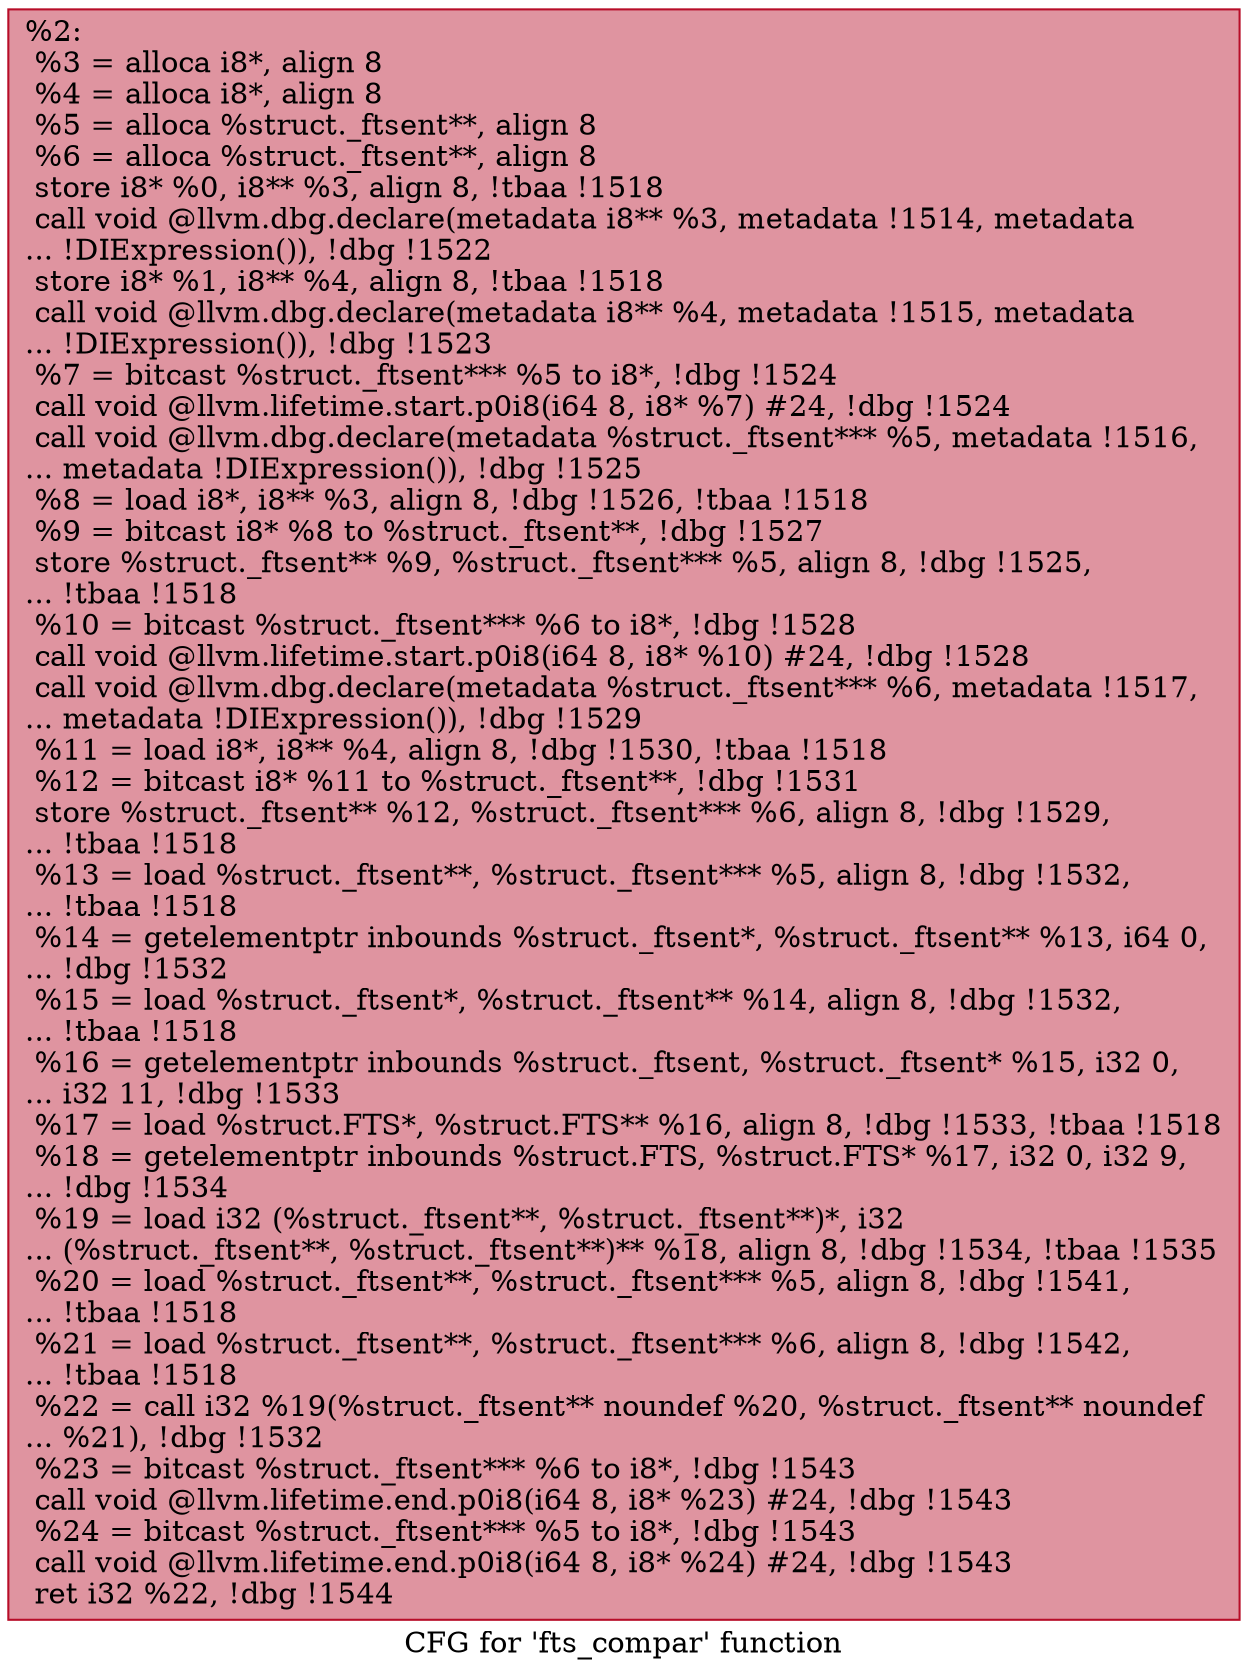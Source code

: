 digraph "CFG for 'fts_compar' function" {
	label="CFG for 'fts_compar' function";

	Node0x254a120 [shape=record,color="#b70d28ff", style=filled, fillcolor="#b70d2870",label="{%2:\l  %3 = alloca i8*, align 8\l  %4 = alloca i8*, align 8\l  %5 = alloca %struct._ftsent**, align 8\l  %6 = alloca %struct._ftsent**, align 8\l  store i8* %0, i8** %3, align 8, !tbaa !1518\l  call void @llvm.dbg.declare(metadata i8** %3, metadata !1514, metadata\l... !DIExpression()), !dbg !1522\l  store i8* %1, i8** %4, align 8, !tbaa !1518\l  call void @llvm.dbg.declare(metadata i8** %4, metadata !1515, metadata\l... !DIExpression()), !dbg !1523\l  %7 = bitcast %struct._ftsent*** %5 to i8*, !dbg !1524\l  call void @llvm.lifetime.start.p0i8(i64 8, i8* %7) #24, !dbg !1524\l  call void @llvm.dbg.declare(metadata %struct._ftsent*** %5, metadata !1516,\l... metadata !DIExpression()), !dbg !1525\l  %8 = load i8*, i8** %3, align 8, !dbg !1526, !tbaa !1518\l  %9 = bitcast i8* %8 to %struct._ftsent**, !dbg !1527\l  store %struct._ftsent** %9, %struct._ftsent*** %5, align 8, !dbg !1525,\l... !tbaa !1518\l  %10 = bitcast %struct._ftsent*** %6 to i8*, !dbg !1528\l  call void @llvm.lifetime.start.p0i8(i64 8, i8* %10) #24, !dbg !1528\l  call void @llvm.dbg.declare(metadata %struct._ftsent*** %6, metadata !1517,\l... metadata !DIExpression()), !dbg !1529\l  %11 = load i8*, i8** %4, align 8, !dbg !1530, !tbaa !1518\l  %12 = bitcast i8* %11 to %struct._ftsent**, !dbg !1531\l  store %struct._ftsent** %12, %struct._ftsent*** %6, align 8, !dbg !1529,\l... !tbaa !1518\l  %13 = load %struct._ftsent**, %struct._ftsent*** %5, align 8, !dbg !1532,\l... !tbaa !1518\l  %14 = getelementptr inbounds %struct._ftsent*, %struct._ftsent** %13, i64 0,\l... !dbg !1532\l  %15 = load %struct._ftsent*, %struct._ftsent** %14, align 8, !dbg !1532,\l... !tbaa !1518\l  %16 = getelementptr inbounds %struct._ftsent, %struct._ftsent* %15, i32 0,\l... i32 11, !dbg !1533\l  %17 = load %struct.FTS*, %struct.FTS** %16, align 8, !dbg !1533, !tbaa !1518\l  %18 = getelementptr inbounds %struct.FTS, %struct.FTS* %17, i32 0, i32 9,\l... !dbg !1534\l  %19 = load i32 (%struct._ftsent**, %struct._ftsent**)*, i32\l... (%struct._ftsent**, %struct._ftsent**)** %18, align 8, !dbg !1534, !tbaa !1535\l  %20 = load %struct._ftsent**, %struct._ftsent*** %5, align 8, !dbg !1541,\l... !tbaa !1518\l  %21 = load %struct._ftsent**, %struct._ftsent*** %6, align 8, !dbg !1542,\l... !tbaa !1518\l  %22 = call i32 %19(%struct._ftsent** noundef %20, %struct._ftsent** noundef\l... %21), !dbg !1532\l  %23 = bitcast %struct._ftsent*** %6 to i8*, !dbg !1543\l  call void @llvm.lifetime.end.p0i8(i64 8, i8* %23) #24, !dbg !1543\l  %24 = bitcast %struct._ftsent*** %5 to i8*, !dbg !1543\l  call void @llvm.lifetime.end.p0i8(i64 8, i8* %24) #24, !dbg !1543\l  ret i32 %22, !dbg !1544\l}"];
}

